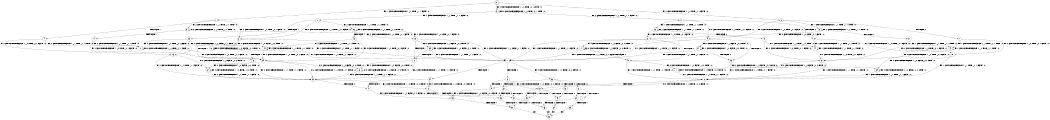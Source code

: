 digraph BCG {
size = "7, 10.5";
center = TRUE;
node [shape = circle];
0 [peripheries = 2];
0 -> 1 [label = "EX !1 !ATOMIC_EXCH_BRANCH (1, +1, TRUE, +1, 1, FALSE) !:0:"];
0 -> 2 [label = "EX !2 !ATOMIC_EXCH_BRANCH (1, +1, TRUE, +1, 1, FALSE) !:0:"];
0 -> 3 [label = "EX !0 !ATOMIC_EXCH_BRANCH (1, +0, TRUE, +0, 1, TRUE) !:0:"];
1 -> 4 [label = "TERMINATE !1"];
1 -> 5 [label = "EX !2 !ATOMIC_EXCH_BRANCH (1, +1, TRUE, +1, 1, TRUE) !:0:"];
1 -> 6 [label = "EX !0 !ATOMIC_EXCH_BRANCH (1, +0, TRUE, +0, 1, FALSE) !:0:"];
2 -> 7 [label = "TERMINATE !2"];
2 -> 8 [label = "EX !1 !ATOMIC_EXCH_BRANCH (1, +1, TRUE, +1, 1, TRUE) !:0:"];
2 -> 9 [label = "EX !0 !ATOMIC_EXCH_BRANCH (1, +0, TRUE, +0, 1, FALSE) !:0:"];
3 -> 10 [label = "EX !1 !ATOMIC_EXCH_BRANCH (1, +1, TRUE, +1, 1, FALSE) !:0:"];
3 -> 11 [label = "EX !2 !ATOMIC_EXCH_BRANCH (1, +1, TRUE, +1, 1, FALSE) !:0:"];
3 -> 3 [label = "EX !0 !ATOMIC_EXCH_BRANCH (1, +0, TRUE, +0, 1, TRUE) !:0:"];
4 -> 12 [label = "EX !2 !ATOMIC_EXCH_BRANCH (1, +1, TRUE, +1, 1, TRUE) !:0:"];
4 -> 13 [label = "EX !0 !ATOMIC_EXCH_BRANCH (1, +0, TRUE, +0, 1, FALSE) !:0:"];
5 -> 14 [label = "TERMINATE !1"];
5 -> 15 [label = "EX !0 !ATOMIC_EXCH_BRANCH (1, +0, TRUE, +0, 1, FALSE) !:0:"];
5 -> 5 [label = "EX !2 !ATOMIC_EXCH_BRANCH (1, +1, TRUE, +1, 1, TRUE) !:0:"];
6 -> 16 [label = "TERMINATE !1"];
6 -> 17 [label = "EX !2 !ATOMIC_EXCH_BRANCH (1, +1, TRUE, +1, 1, FALSE) !:0:"];
6 -> 18 [label = "EX !0 !ATOMIC_EXCH_BRANCH (1, +0, FALSE, +0, 2, TRUE) !:0:"];
7 -> 19 [label = "EX !1 !ATOMIC_EXCH_BRANCH (1, +1, TRUE, +1, 1, TRUE) !:0:"];
7 -> 20 [label = "EX !0 !ATOMIC_EXCH_BRANCH (1, +0, TRUE, +0, 1, FALSE) !:0:"];
8 -> 21 [label = "TERMINATE !2"];
8 -> 22 [label = "EX !0 !ATOMIC_EXCH_BRANCH (1, +0, TRUE, +0, 1, FALSE) !:0:"];
8 -> 8 [label = "EX !1 !ATOMIC_EXCH_BRANCH (1, +1, TRUE, +1, 1, TRUE) !:0:"];
9 -> 23 [label = "TERMINATE !2"];
9 -> 17 [label = "EX !1 !ATOMIC_EXCH_BRANCH (1, +1, TRUE, +1, 1, FALSE) !:0:"];
9 -> 24 [label = "EX !0 !ATOMIC_EXCH_BRANCH (1, +0, FALSE, +0, 2, TRUE) !:0:"];
10 -> 25 [label = "TERMINATE !1"];
10 -> 26 [label = "EX !2 !ATOMIC_EXCH_BRANCH (1, +1, TRUE, +1, 1, TRUE) !:0:"];
10 -> 6 [label = "EX !0 !ATOMIC_EXCH_BRANCH (1, +0, TRUE, +0, 1, FALSE) !:0:"];
11 -> 27 [label = "TERMINATE !2"];
11 -> 28 [label = "EX !1 !ATOMIC_EXCH_BRANCH (1, +1, TRUE, +1, 1, TRUE) !:0:"];
11 -> 9 [label = "EX !0 !ATOMIC_EXCH_BRANCH (1, +0, TRUE, +0, 1, FALSE) !:0:"];
12 -> 29 [label = "EX !0 !ATOMIC_EXCH_BRANCH (1, +0, TRUE, +0, 1, FALSE) !:0:"];
12 -> 12 [label = "EX !2 !ATOMIC_EXCH_BRANCH (1, +1, TRUE, +1, 1, TRUE) !:0:"];
13 -> 30 [label = "EX !2 !ATOMIC_EXCH_BRANCH (1, +1, TRUE, +1, 1, FALSE) !:0:"];
13 -> 31 [label = "EX !0 !ATOMIC_EXCH_BRANCH (1, +0, FALSE, +0, 2, TRUE) !:0:"];
14 -> 29 [label = "EX !0 !ATOMIC_EXCH_BRANCH (1, +0, TRUE, +0, 1, FALSE) !:0:"];
14 -> 12 [label = "EX !2 !ATOMIC_EXCH_BRANCH (1, +1, TRUE, +1, 1, TRUE) !:0:"];
15 -> 32 [label = "TERMINATE !1"];
15 -> 17 [label = "EX !2 !ATOMIC_EXCH_BRANCH (1, +1, TRUE, +1, 1, FALSE) !:0:"];
15 -> 33 [label = "EX !0 !ATOMIC_EXCH_BRANCH (1, +0, FALSE, +0, 2, TRUE) !:0:"];
16 -> 30 [label = "EX !2 !ATOMIC_EXCH_BRANCH (1, +1, TRUE, +1, 1, FALSE) !:0:"];
16 -> 31 [label = "EX !0 !ATOMIC_EXCH_BRANCH (1, +0, FALSE, +0, 2, TRUE) !:0:"];
17 -> 34 [label = "TERMINATE !1"];
17 -> 35 [label = "TERMINATE !2"];
17 -> 36 [label = "EX !0 !ATOMIC_EXCH_BRANCH (1, +0, FALSE, +0, 2, FALSE) !:0:"];
18 -> 16 [label = "TERMINATE !1"];
18 -> 17 [label = "EX !2 !ATOMIC_EXCH_BRANCH (1, +1, TRUE, +1, 1, FALSE) !:0:"];
18 -> 18 [label = "EX !0 !ATOMIC_EXCH_BRANCH (1, +0, FALSE, +0, 2, TRUE) !:0:"];
19 -> 37 [label = "EX !0 !ATOMIC_EXCH_BRANCH (1, +0, TRUE, +0, 1, FALSE) !:0:"];
19 -> 19 [label = "EX !1 !ATOMIC_EXCH_BRANCH (1, +1, TRUE, +1, 1, TRUE) !:0:"];
20 -> 38 [label = "EX !1 !ATOMIC_EXCH_BRANCH (1, +1, TRUE, +1, 1, FALSE) !:0:"];
20 -> 39 [label = "EX !0 !ATOMIC_EXCH_BRANCH (1, +0, FALSE, +0, 2, TRUE) !:0:"];
21 -> 37 [label = "EX !0 !ATOMIC_EXCH_BRANCH (1, +0, TRUE, +0, 1, FALSE) !:0:"];
21 -> 19 [label = "EX !1 !ATOMIC_EXCH_BRANCH (1, +1, TRUE, +1, 1, TRUE) !:0:"];
22 -> 40 [label = "TERMINATE !2"];
22 -> 17 [label = "EX !1 !ATOMIC_EXCH_BRANCH (1, +1, TRUE, +1, 1, FALSE) !:0:"];
22 -> 41 [label = "EX !0 !ATOMIC_EXCH_BRANCH (1, +0, FALSE, +0, 2, TRUE) !:0:"];
23 -> 38 [label = "EX !1 !ATOMIC_EXCH_BRANCH (1, +1, TRUE, +1, 1, FALSE) !:0:"];
23 -> 39 [label = "EX !0 !ATOMIC_EXCH_BRANCH (1, +0, FALSE, +0, 2, TRUE) !:0:"];
24 -> 23 [label = "TERMINATE !2"];
24 -> 17 [label = "EX !1 !ATOMIC_EXCH_BRANCH (1, +1, TRUE, +1, 1, FALSE) !:0:"];
24 -> 24 [label = "EX !0 !ATOMIC_EXCH_BRANCH (1, +0, FALSE, +0, 2, TRUE) !:0:"];
25 -> 42 [label = "EX !2 !ATOMIC_EXCH_BRANCH (1, +1, TRUE, +1, 1, TRUE) !:0:"];
25 -> 13 [label = "EX !0 !ATOMIC_EXCH_BRANCH (1, +0, TRUE, +0, 1, FALSE) !:0:"];
26 -> 43 [label = "TERMINATE !1"];
26 -> 26 [label = "EX !2 !ATOMIC_EXCH_BRANCH (1, +1, TRUE, +1, 1, TRUE) !:0:"];
26 -> 15 [label = "EX !0 !ATOMIC_EXCH_BRANCH (1, +0, TRUE, +0, 1, FALSE) !:0:"];
27 -> 44 [label = "EX !1 !ATOMIC_EXCH_BRANCH (1, +1, TRUE, +1, 1, TRUE) !:0:"];
27 -> 20 [label = "EX !0 !ATOMIC_EXCH_BRANCH (1, +0, TRUE, +0, 1, FALSE) !:0:"];
28 -> 45 [label = "TERMINATE !2"];
28 -> 28 [label = "EX !1 !ATOMIC_EXCH_BRANCH (1, +1, TRUE, +1, 1, TRUE) !:0:"];
28 -> 22 [label = "EX !0 !ATOMIC_EXCH_BRANCH (1, +0, TRUE, +0, 1, FALSE) !:0:"];
29 -> 30 [label = "EX !2 !ATOMIC_EXCH_BRANCH (1, +1, TRUE, +1, 1, FALSE) !:0:"];
29 -> 46 [label = "EX !0 !ATOMIC_EXCH_BRANCH (1, +0, FALSE, +0, 2, TRUE) !:0:"];
30 -> 47 [label = "TERMINATE !2"];
30 -> 48 [label = "EX !0 !ATOMIC_EXCH_BRANCH (1, +0, FALSE, +0, 2, FALSE) !:0:"];
31 -> 30 [label = "EX !2 !ATOMIC_EXCH_BRANCH (1, +1, TRUE, +1, 1, FALSE) !:0:"];
31 -> 31 [label = "EX !0 !ATOMIC_EXCH_BRANCH (1, +0, FALSE, +0, 2, TRUE) !:0:"];
32 -> 30 [label = "EX !2 !ATOMIC_EXCH_BRANCH (1, +1, TRUE, +1, 1, FALSE) !:0:"];
32 -> 46 [label = "EX !0 !ATOMIC_EXCH_BRANCH (1, +0, FALSE, +0, 2, TRUE) !:0:"];
33 -> 32 [label = "TERMINATE !1"];
33 -> 17 [label = "EX !2 !ATOMIC_EXCH_BRANCH (1, +1, TRUE, +1, 1, FALSE) !:0:"];
33 -> 33 [label = "EX !0 !ATOMIC_EXCH_BRANCH (1, +0, FALSE, +0, 2, TRUE) !:0:"];
34 -> 47 [label = "TERMINATE !2"];
34 -> 48 [label = "EX !0 !ATOMIC_EXCH_BRANCH (1, +0, FALSE, +0, 2, FALSE) !:0:"];
35 -> 49 [label = "TERMINATE !1"];
35 -> 50 [label = "EX !0 !ATOMIC_EXCH_BRANCH (1, +0, FALSE, +0, 2, FALSE) !:0:"];
36 -> 51 [label = "TERMINATE !1"];
36 -> 52 [label = "TERMINATE !2"];
36 -> 53 [label = "TERMINATE !0"];
37 -> 38 [label = "EX !1 !ATOMIC_EXCH_BRANCH (1, +1, TRUE, +1, 1, FALSE) !:0:"];
37 -> 54 [label = "EX !0 !ATOMIC_EXCH_BRANCH (1, +0, FALSE, +0, 2, TRUE) !:0:"];
38 -> 49 [label = "TERMINATE !1"];
38 -> 50 [label = "EX !0 !ATOMIC_EXCH_BRANCH (1, +0, FALSE, +0, 2, FALSE) !:0:"];
39 -> 38 [label = "EX !1 !ATOMIC_EXCH_BRANCH (1, +1, TRUE, +1, 1, FALSE) !:0:"];
39 -> 39 [label = "EX !0 !ATOMIC_EXCH_BRANCH (1, +0, FALSE, +0, 2, TRUE) !:0:"];
40 -> 38 [label = "EX !1 !ATOMIC_EXCH_BRANCH (1, +1, TRUE, +1, 1, FALSE) !:0:"];
40 -> 54 [label = "EX !0 !ATOMIC_EXCH_BRANCH (1, +0, FALSE, +0, 2, TRUE) !:0:"];
41 -> 40 [label = "TERMINATE !2"];
41 -> 17 [label = "EX !1 !ATOMIC_EXCH_BRANCH (1, +1, TRUE, +1, 1, FALSE) !:0:"];
41 -> 41 [label = "EX !0 !ATOMIC_EXCH_BRANCH (1, +0, FALSE, +0, 2, TRUE) !:0:"];
42 -> 42 [label = "EX !2 !ATOMIC_EXCH_BRANCH (1, +1, TRUE, +1, 1, TRUE) !:0:"];
42 -> 29 [label = "EX !0 !ATOMIC_EXCH_BRANCH (1, +0, TRUE, +0, 1, FALSE) !:0:"];
43 -> 42 [label = "EX !2 !ATOMIC_EXCH_BRANCH (1, +1, TRUE, +1, 1, TRUE) !:0:"];
43 -> 29 [label = "EX !0 !ATOMIC_EXCH_BRANCH (1, +0, TRUE, +0, 1, FALSE) !:0:"];
44 -> 44 [label = "EX !1 !ATOMIC_EXCH_BRANCH (1, +1, TRUE, +1, 1, TRUE) !:0:"];
44 -> 37 [label = "EX !0 !ATOMIC_EXCH_BRANCH (1, +0, TRUE, +0, 1, FALSE) !:0:"];
45 -> 44 [label = "EX !1 !ATOMIC_EXCH_BRANCH (1, +1, TRUE, +1, 1, TRUE) !:0:"];
45 -> 37 [label = "EX !0 !ATOMIC_EXCH_BRANCH (1, +0, TRUE, +0, 1, FALSE) !:0:"];
46 -> 30 [label = "EX !2 !ATOMIC_EXCH_BRANCH (1, +1, TRUE, +1, 1, FALSE) !:0:"];
46 -> 46 [label = "EX !0 !ATOMIC_EXCH_BRANCH (1, +0, FALSE, +0, 2, TRUE) !:0:"];
47 -> 55 [label = "EX !0 !ATOMIC_EXCH_BRANCH (1, +0, FALSE, +0, 2, FALSE) !:0:"];
48 -> 56 [label = "TERMINATE !2"];
48 -> 57 [label = "TERMINATE !0"];
49 -> 55 [label = "EX !0 !ATOMIC_EXCH_BRANCH (1, +0, FALSE, +0, 2, FALSE) !:0:"];
50 -> 58 [label = "TERMINATE !1"];
50 -> 59 [label = "TERMINATE !0"];
51 -> 56 [label = "TERMINATE !2"];
51 -> 57 [label = "TERMINATE !0"];
52 -> 58 [label = "TERMINATE !1"];
52 -> 59 [label = "TERMINATE !0"];
53 -> 60 [label = "TERMINATE !1"];
53 -> 61 [label = "TERMINATE !2"];
54 -> 38 [label = "EX !1 !ATOMIC_EXCH_BRANCH (1, +1, TRUE, +1, 1, FALSE) !:0:"];
54 -> 54 [label = "EX !0 !ATOMIC_EXCH_BRANCH (1, +0, FALSE, +0, 2, TRUE) !:0:"];
55 -> 62 [label = "TERMINATE !0"];
56 -> 62 [label = "TERMINATE !0"];
57 -> 63 [label = "TERMINATE !2"];
58 -> 62 [label = "TERMINATE !0"];
59 -> 64 [label = "TERMINATE !1"];
60 -> 63 [label = "TERMINATE !2"];
61 -> 65 [label = "TERMINATE !1"];
62 -> 66 [label = "exit"];
63 -> 66 [label = "exit"];
64 -> 66 [label = "exit"];
65 -> 66 [label = "exit"];
}
